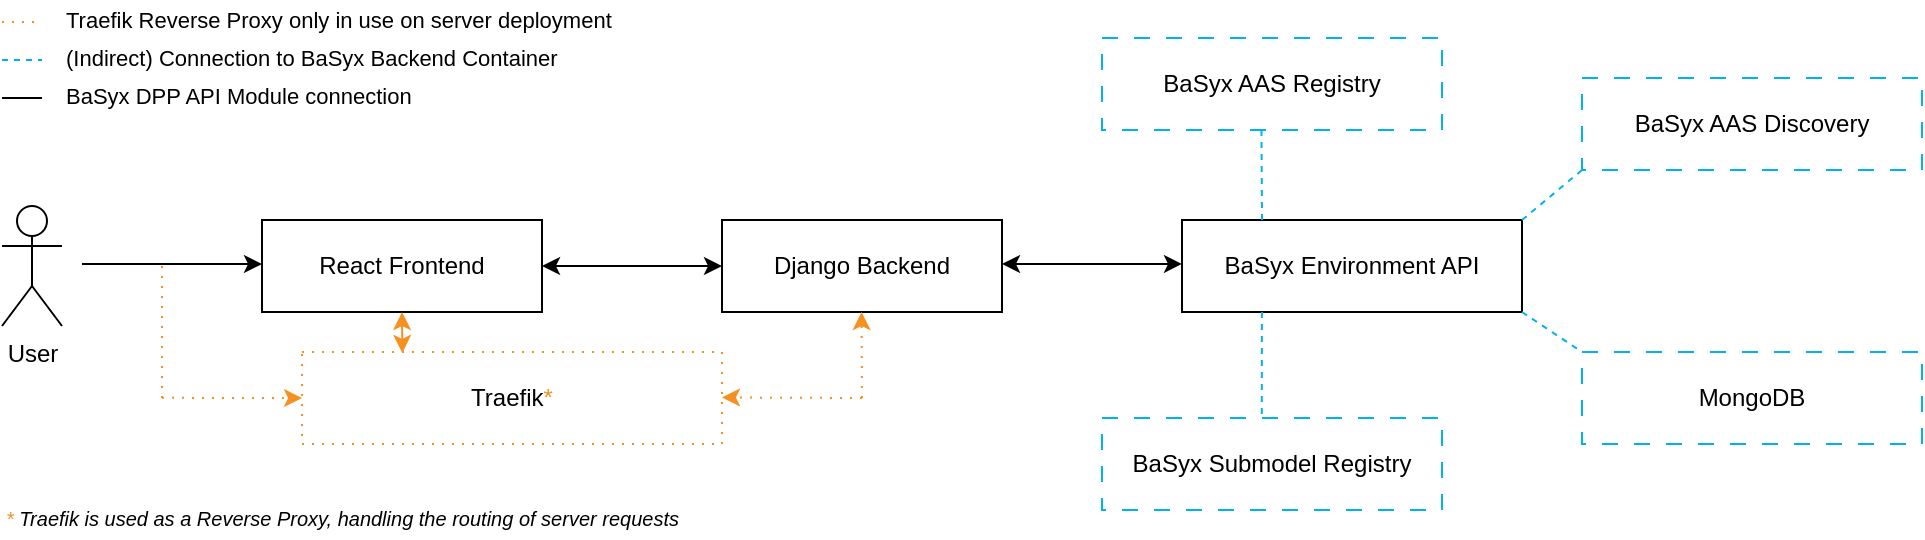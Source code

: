 <mxfile version="28.2.8">
  <diagram name="Seite-1" id="UkBF2IA1nVewKtl1MVlG">
    <mxGraphModel dx="869" dy="623" grid="1" gridSize="10" guides="1" tooltips="1" connect="1" arrows="1" fold="1" page="1" pageScale="1" pageWidth="1169" pageHeight="827" math="0" shadow="0">
      <root>
        <mxCell id="0" />
        <mxCell id="1" parent="0" />
        <mxCell id="af9-jJ4EHfEPUA4PKaTa-1" value="User" style="shape=umlActor;verticalLabelPosition=bottom;verticalAlign=top;html=1;outlineConnect=0;" parent="1" vertex="1">
          <mxGeometry x="50" y="384" width="30" height="60" as="geometry" />
        </mxCell>
        <mxCell id="af9-jJ4EHfEPUA4PKaTa-2" value="" style="endArrow=classic;html=1;rounded=0;" parent="1" edge="1">
          <mxGeometry width="50" height="50" relative="1" as="geometry">
            <mxPoint x="90" y="413" as="sourcePoint" />
            <mxPoint x="180" y="413" as="targetPoint" />
          </mxGeometry>
        </mxCell>
        <mxCell id="af9-jJ4EHfEPUA4PKaTa-3" value="React Frontend" style="rounded=0;whiteSpace=wrap;html=1;" parent="1" vertex="1">
          <mxGeometry x="180" y="391" width="140" height="46" as="geometry" />
        </mxCell>
        <mxCell id="af9-jJ4EHfEPUA4PKaTa-4" value="" style="endArrow=classic;startArrow=classic;html=1;rounded=0;exitX=1;exitY=0.5;exitDx=0;exitDy=0;entryX=0;entryY=0.5;entryDx=0;entryDy=0;" parent="1" source="af9-jJ4EHfEPUA4PKaTa-3" target="af9-jJ4EHfEPUA4PKaTa-5" edge="1">
          <mxGeometry width="50" height="50" relative="1" as="geometry">
            <mxPoint x="330" y="413.71" as="sourcePoint" />
            <mxPoint x="400" y="413.71" as="targetPoint" />
          </mxGeometry>
        </mxCell>
        <mxCell id="af9-jJ4EHfEPUA4PKaTa-5" value="Django Backend" style="rounded=0;whiteSpace=wrap;html=1;" parent="1" vertex="1">
          <mxGeometry x="410" y="391" width="140" height="46" as="geometry" />
        </mxCell>
        <mxCell id="af9-jJ4EHfEPUA4PKaTa-6" value="" style="endArrow=classic;startArrow=classic;html=1;rounded=0;entryX=0;entryY=0.478;entryDx=0;entryDy=0;entryPerimeter=0;" parent="1" target="af9-jJ4EHfEPUA4PKaTa-7" edge="1">
          <mxGeometry width="50" height="50" relative="1" as="geometry">
            <mxPoint x="550" y="413.0" as="sourcePoint" />
            <mxPoint x="620" y="413.0" as="targetPoint" />
          </mxGeometry>
        </mxCell>
        <mxCell id="af9-jJ4EHfEPUA4PKaTa-7" value="BaSyx Environment API" style="rounded=0;whiteSpace=wrap;html=1;" parent="1" vertex="1">
          <mxGeometry x="640" y="391" width="170" height="46" as="geometry" />
        </mxCell>
        <mxCell id="af9-jJ4EHfEPUA4PKaTa-8" value="" style="endArrow=none;html=1;rounded=0;shadow=0;flowAnimation=0;curved=0;jumpSize=6;dashed=1;dashPattern=1 4;strokeColor=#F59121;" parent="1" edge="1">
          <mxGeometry width="50" height="50" relative="1" as="geometry">
            <mxPoint x="130" y="480" as="sourcePoint" />
            <mxPoint x="130" y="413" as="targetPoint" />
          </mxGeometry>
        </mxCell>
        <mxCell id="af9-jJ4EHfEPUA4PKaTa-9" value="" style="endArrow=classic;html=1;rounded=0;startArrow=none;startFill=0;endFill=1;dashed=1;dashPattern=1 4;strokeColor=#F59121;" parent="1" edge="1">
          <mxGeometry width="50" height="50" relative="1" as="geometry">
            <mxPoint x="480" y="480" as="sourcePoint" />
            <mxPoint x="479.77" y="437" as="targetPoint" />
          </mxGeometry>
        </mxCell>
        <mxCell id="af9-jJ4EHfEPUA4PKaTa-12" value="&lt;font style=&quot;color: rgb(0, 0, 0);&quot;&gt;Traefik&lt;/font&gt;&lt;font style=&quot;color: rgb(245, 145, 33);&quot;&gt;*&lt;/font&gt;" style="rounded=0;whiteSpace=wrap;html=1;rotation=0;dashed=1;dashPattern=1 4;strokeColor=#F59121;" parent="1" vertex="1">
          <mxGeometry x="200" y="457" width="210" height="46" as="geometry" />
        </mxCell>
        <mxCell id="af9-jJ4EHfEPUA4PKaTa-13" value="" style="endArrow=classic;html=1;rounded=0;dashed=1;dashPattern=1 4;strokeColor=#F59121;" parent="1" edge="1">
          <mxGeometry width="50" height="50" relative="1" as="geometry">
            <mxPoint x="130" y="479.92" as="sourcePoint" />
            <mxPoint x="200" y="480" as="targetPoint" />
          </mxGeometry>
        </mxCell>
        <mxCell id="af9-jJ4EHfEPUA4PKaTa-14" value="" style="endArrow=classic;html=1;rounded=0;dashed=1;dashPattern=1 4;strokeColor=#F59121;" parent="1" edge="1">
          <mxGeometry width="50" height="50" relative="1" as="geometry">
            <mxPoint x="480" y="480" as="sourcePoint" />
            <mxPoint x="410" y="479.75" as="targetPoint" />
          </mxGeometry>
        </mxCell>
        <mxCell id="af9-jJ4EHfEPUA4PKaTa-15" value="" style="endArrow=classic;startArrow=classic;html=1;rounded=0;entryX=0.5;entryY=1;entryDx=0;entryDy=0;exitX=0.239;exitY=0.01;exitDx=0;exitDy=0;exitPerimeter=0;strokeColor=#F59121;" parent="1" source="af9-jJ4EHfEPUA4PKaTa-12" target="af9-jJ4EHfEPUA4PKaTa-3" edge="1">
          <mxGeometry width="50" height="50" relative="1" as="geometry">
            <mxPoint x="240" y="457" as="sourcePoint" />
            <mxPoint x="240" y="440" as="targetPoint" />
          </mxGeometry>
        </mxCell>
        <mxCell id="af9-jJ4EHfEPUA4PKaTa-16" value="" style="endArrow=none;dashed=1;html=1;rounded=0;entryX=0.469;entryY=1;entryDx=0;entryDy=0;entryPerimeter=0;strokeColor=#04B1EF;" parent="1" target="af9-jJ4EHfEPUA4PKaTa-17" edge="1">
          <mxGeometry width="50" height="50" relative="1" as="geometry">
            <mxPoint x="680" y="391" as="sourcePoint" />
            <mxPoint x="680" y="360" as="targetPoint" />
          </mxGeometry>
        </mxCell>
        <mxCell id="af9-jJ4EHfEPUA4PKaTa-17" value="BaSyx AAS Registry" style="rounded=0;whiteSpace=wrap;html=1;dashed=1;dashPattern=8 8;strokeColor=#04B1EF;" parent="1" vertex="1">
          <mxGeometry x="600" y="300" width="170" height="46" as="geometry" />
        </mxCell>
        <mxCell id="af9-jJ4EHfEPUA4PKaTa-18" value="BaSyx AAS Discovery" style="rounded=0;whiteSpace=wrap;html=1;dashed=1;dashPattern=8 8;strokeColor=#04B1EF;" parent="1" vertex="1">
          <mxGeometry x="840" y="320" width="170" height="46" as="geometry" />
        </mxCell>
        <mxCell id="af9-jJ4EHfEPUA4PKaTa-19" value="BaSyx Submodel Registry" style="rounded=0;whiteSpace=wrap;html=1;dashed=1;dashPattern=8 8;strokeColor=#04B1EF;" parent="1" vertex="1">
          <mxGeometry x="600" y="490" width="170" height="46" as="geometry" />
        </mxCell>
        <mxCell id="af9-jJ4EHfEPUA4PKaTa-20" value="MongoDB" style="rounded=0;whiteSpace=wrap;html=1;dashed=1;dashPattern=8 8;strokeColor=#04B1EF;" parent="1" vertex="1">
          <mxGeometry x="840" y="457" width="170" height="46" as="geometry" />
        </mxCell>
        <mxCell id="af9-jJ4EHfEPUA4PKaTa-21" value="" style="endArrow=none;dashed=1;html=1;rounded=0;entryX=0;entryY=1;entryDx=0;entryDy=0;exitX=1;exitY=0;exitDx=0;exitDy=0;strokeColor=#04B1EF;" parent="1" source="af9-jJ4EHfEPUA4PKaTa-7" target="af9-jJ4EHfEPUA4PKaTa-18" edge="1">
          <mxGeometry width="50" height="50" relative="1" as="geometry">
            <mxPoint x="730" y="405" as="sourcePoint" />
            <mxPoint x="730" y="360" as="targetPoint" />
          </mxGeometry>
        </mxCell>
        <mxCell id="af9-jJ4EHfEPUA4PKaTa-22" value="" style="endArrow=none;dashed=1;html=1;rounded=0;entryX=0;entryY=0;entryDx=0;entryDy=0;exitX=1;exitY=1;exitDx=0;exitDy=0;strokeColor=#04B1EF;" parent="1" source="af9-jJ4EHfEPUA4PKaTa-7" target="af9-jJ4EHfEPUA4PKaTa-20" edge="1">
          <mxGeometry width="50" height="50" relative="1" as="geometry">
            <mxPoint x="840" y="405" as="sourcePoint" />
            <mxPoint x="870" y="380" as="targetPoint" />
          </mxGeometry>
        </mxCell>
        <mxCell id="af9-jJ4EHfEPUA4PKaTa-23" value="" style="endArrow=none;dashed=1;html=1;rounded=0;entryX=0.47;entryY=-0.011;entryDx=0;entryDy=0;exitX=0.235;exitY=1;exitDx=0;exitDy=0;entryPerimeter=0;exitPerimeter=0;strokeColor=#04B1EF;" parent="1" source="af9-jJ4EHfEPUA4PKaTa-7" target="af9-jJ4EHfEPUA4PKaTa-19" edge="1">
          <mxGeometry width="50" height="50" relative="1" as="geometry">
            <mxPoint x="820" y="440" as="sourcePoint" />
            <mxPoint x="850" y="460" as="targetPoint" />
          </mxGeometry>
        </mxCell>
        <mxCell id="af9-jJ4EHfEPUA4PKaTa-28" value="" style="group" parent="1" vertex="1" connectable="0">
          <mxGeometry x="50" y="300" width="280" height="20" as="geometry" />
        </mxCell>
        <mxCell id="af9-jJ4EHfEPUA4PKaTa-24" value="" style="endArrow=none;dashed=1;html=1;rounded=0;strokeColor=#04B1EF;" parent="af9-jJ4EHfEPUA4PKaTa-28" edge="1">
          <mxGeometry width="50" height="50" relative="1" as="geometry">
            <mxPoint y="11" as="sourcePoint" />
            <mxPoint x="20" y="11" as="targetPoint" />
          </mxGeometry>
        </mxCell>
        <mxCell id="af9-jJ4EHfEPUA4PKaTa-26" value="(Indirect) Connection to BaSyx Backend Container" style="text;html=1;whiteSpace=wrap;strokeColor=none;fillColor=none;align=left;verticalAlign=middle;rounded=0;fontSize=11;" parent="af9-jJ4EHfEPUA4PKaTa-28" vertex="1">
          <mxGeometry x="30" width="250" height="20" as="geometry" />
        </mxCell>
        <mxCell id="af9-jJ4EHfEPUA4PKaTa-29" value="" style="group" parent="1" vertex="1" connectable="0">
          <mxGeometry x="50" y="319" width="320" height="20" as="geometry" />
        </mxCell>
        <mxCell id="af9-jJ4EHfEPUA4PKaTa-25" value="" style="endArrow=none;html=1;rounded=0;" parent="af9-jJ4EHfEPUA4PKaTa-29" edge="1">
          <mxGeometry width="50" height="50" relative="1" as="geometry">
            <mxPoint y="11" as="sourcePoint" />
            <mxPoint x="20" y="11" as="targetPoint" />
          </mxGeometry>
        </mxCell>
        <mxCell id="af9-jJ4EHfEPUA4PKaTa-27" value="BaSyx DPP API Module connection" style="text;html=1;whiteSpace=wrap;strokeColor=none;fillColor=none;align=left;verticalAlign=middle;rounded=0;fontSize=11;" parent="af9-jJ4EHfEPUA4PKaTa-29" vertex="1">
          <mxGeometry x="30" width="290" height="20" as="geometry" />
        </mxCell>
        <mxCell id="af9-jJ4EHfEPUA4PKaTa-30" value="&lt;i&gt;&lt;font style=&quot;color: rgb(245, 145, 33);&quot;&gt;*&lt;/font&gt; Traefik is used as a Reverse Proxy, handling the routing of server requests&lt;/i&gt;" style="text;html=1;whiteSpace=wrap;strokeColor=none;fillColor=none;align=left;verticalAlign=middle;rounded=0;fontSize=10;" parent="1" vertex="1">
          <mxGeometry x="50" y="530" width="380" height="20" as="geometry" />
        </mxCell>
        <mxCell id="O_DWvKUgb29VyJl0YRP6-1" value="" style="group" parent="1" vertex="1" connectable="0">
          <mxGeometry x="50" y="281" width="310" height="20" as="geometry" />
        </mxCell>
        <mxCell id="O_DWvKUgb29VyJl0YRP6-2" value="" style="endArrow=none;dashed=1;html=1;rounded=0;dashPattern=1 4;strokeColor=#F59121;" parent="O_DWvKUgb29VyJl0YRP6-1" edge="1">
          <mxGeometry width="50" height="50" relative="1" as="geometry">
            <mxPoint y="11" as="sourcePoint" />
            <mxPoint x="20" y="11" as="targetPoint" />
          </mxGeometry>
        </mxCell>
        <mxCell id="O_DWvKUgb29VyJl0YRP6-3" value="Traefik Reverse Proxy only in use on server deployment" style="text;html=1;whiteSpace=wrap;strokeColor=none;fillColor=none;align=left;verticalAlign=middle;rounded=0;fontSize=11;" parent="O_DWvKUgb29VyJl0YRP6-1" vertex="1">
          <mxGeometry x="30" width="280" height="20" as="geometry" />
        </mxCell>
      </root>
    </mxGraphModel>
  </diagram>
</mxfile>
